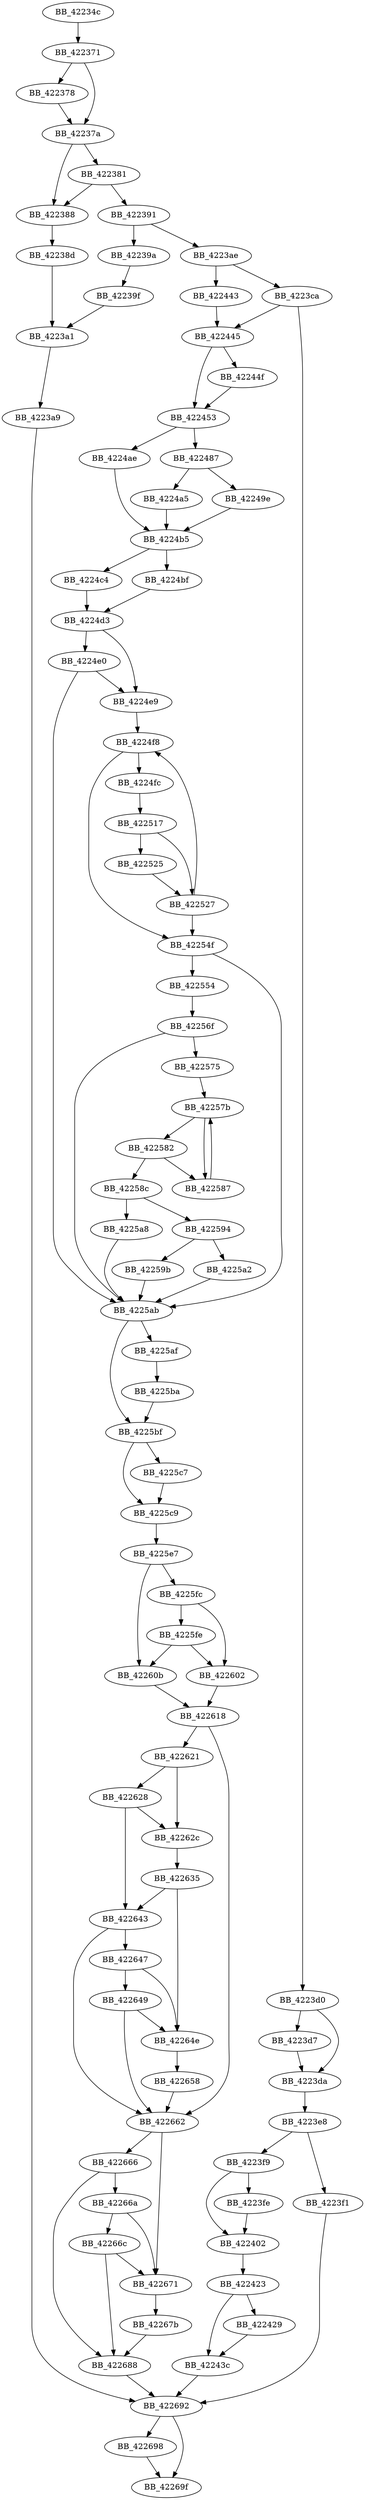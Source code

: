 DiGraph __cftoa_l{
BB_42234c->BB_422371
BB_422371->BB_422378
BB_422371->BB_42237a
BB_422378->BB_42237a
BB_42237a->BB_422381
BB_42237a->BB_422388
BB_422381->BB_422388
BB_422381->BB_422391
BB_422388->BB_42238d
BB_42238d->BB_4223a1
BB_422391->BB_42239a
BB_422391->BB_4223ae
BB_42239a->BB_42239f
BB_42239f->BB_4223a1
BB_4223a1->BB_4223a9
BB_4223a9->BB_422692
BB_4223ae->BB_4223ca
BB_4223ae->BB_422443
BB_4223ca->BB_4223d0
BB_4223ca->BB_422445
BB_4223d0->BB_4223d7
BB_4223d0->BB_4223da
BB_4223d7->BB_4223da
BB_4223da->BB_4223e8
BB_4223e8->BB_4223f1
BB_4223e8->BB_4223f9
BB_4223f1->BB_422692
BB_4223f9->BB_4223fe
BB_4223f9->BB_422402
BB_4223fe->BB_422402
BB_422402->BB_422423
BB_422423->BB_422429
BB_422423->BB_42243c
BB_422429->BB_42243c
BB_42243c->BB_422692
BB_422443->BB_422445
BB_422445->BB_42244f
BB_422445->BB_422453
BB_42244f->BB_422453
BB_422453->BB_422487
BB_422453->BB_4224ae
BB_422487->BB_42249e
BB_422487->BB_4224a5
BB_42249e->BB_4224b5
BB_4224a5->BB_4224b5
BB_4224ae->BB_4224b5
BB_4224b5->BB_4224bf
BB_4224b5->BB_4224c4
BB_4224bf->BB_4224d3
BB_4224c4->BB_4224d3
BB_4224d3->BB_4224e0
BB_4224d3->BB_4224e9
BB_4224e0->BB_4224e9
BB_4224e0->BB_4225ab
BB_4224e9->BB_4224f8
BB_4224f8->BB_4224fc
BB_4224f8->BB_42254f
BB_4224fc->BB_422517
BB_422517->BB_422525
BB_422517->BB_422527
BB_422525->BB_422527
BB_422527->BB_4224f8
BB_422527->BB_42254f
BB_42254f->BB_422554
BB_42254f->BB_4225ab
BB_422554->BB_42256f
BB_42256f->BB_422575
BB_42256f->BB_4225ab
BB_422575->BB_42257b
BB_42257b->BB_422582
BB_42257b->BB_422587
BB_422582->BB_422587
BB_422582->BB_42258c
BB_422587->BB_42257b
BB_42258c->BB_422594
BB_42258c->BB_4225a8
BB_422594->BB_42259b
BB_422594->BB_4225a2
BB_42259b->BB_4225ab
BB_4225a2->BB_4225ab
BB_4225a8->BB_4225ab
BB_4225ab->BB_4225af
BB_4225ab->BB_4225bf
BB_4225af->BB_4225ba
BB_4225ba->BB_4225bf
BB_4225bf->BB_4225c7
BB_4225bf->BB_4225c9
BB_4225c7->BB_4225c9
BB_4225c9->BB_4225e7
BB_4225e7->BB_4225fc
BB_4225e7->BB_42260b
BB_4225fc->BB_4225fe
BB_4225fc->BB_422602
BB_4225fe->BB_422602
BB_4225fe->BB_42260b
BB_422602->BB_422618
BB_42260b->BB_422618
BB_422618->BB_422621
BB_422618->BB_422662
BB_422621->BB_422628
BB_422621->BB_42262c
BB_422628->BB_42262c
BB_422628->BB_422643
BB_42262c->BB_422635
BB_422635->BB_422643
BB_422635->BB_42264e
BB_422643->BB_422647
BB_422643->BB_422662
BB_422647->BB_422649
BB_422647->BB_42264e
BB_422649->BB_42264e
BB_422649->BB_422662
BB_42264e->BB_422658
BB_422658->BB_422662
BB_422662->BB_422666
BB_422662->BB_422671
BB_422666->BB_42266a
BB_422666->BB_422688
BB_42266a->BB_42266c
BB_42266a->BB_422671
BB_42266c->BB_422671
BB_42266c->BB_422688
BB_422671->BB_42267b
BB_42267b->BB_422688
BB_422688->BB_422692
BB_422692->BB_422698
BB_422692->BB_42269f
BB_422698->BB_42269f
}
